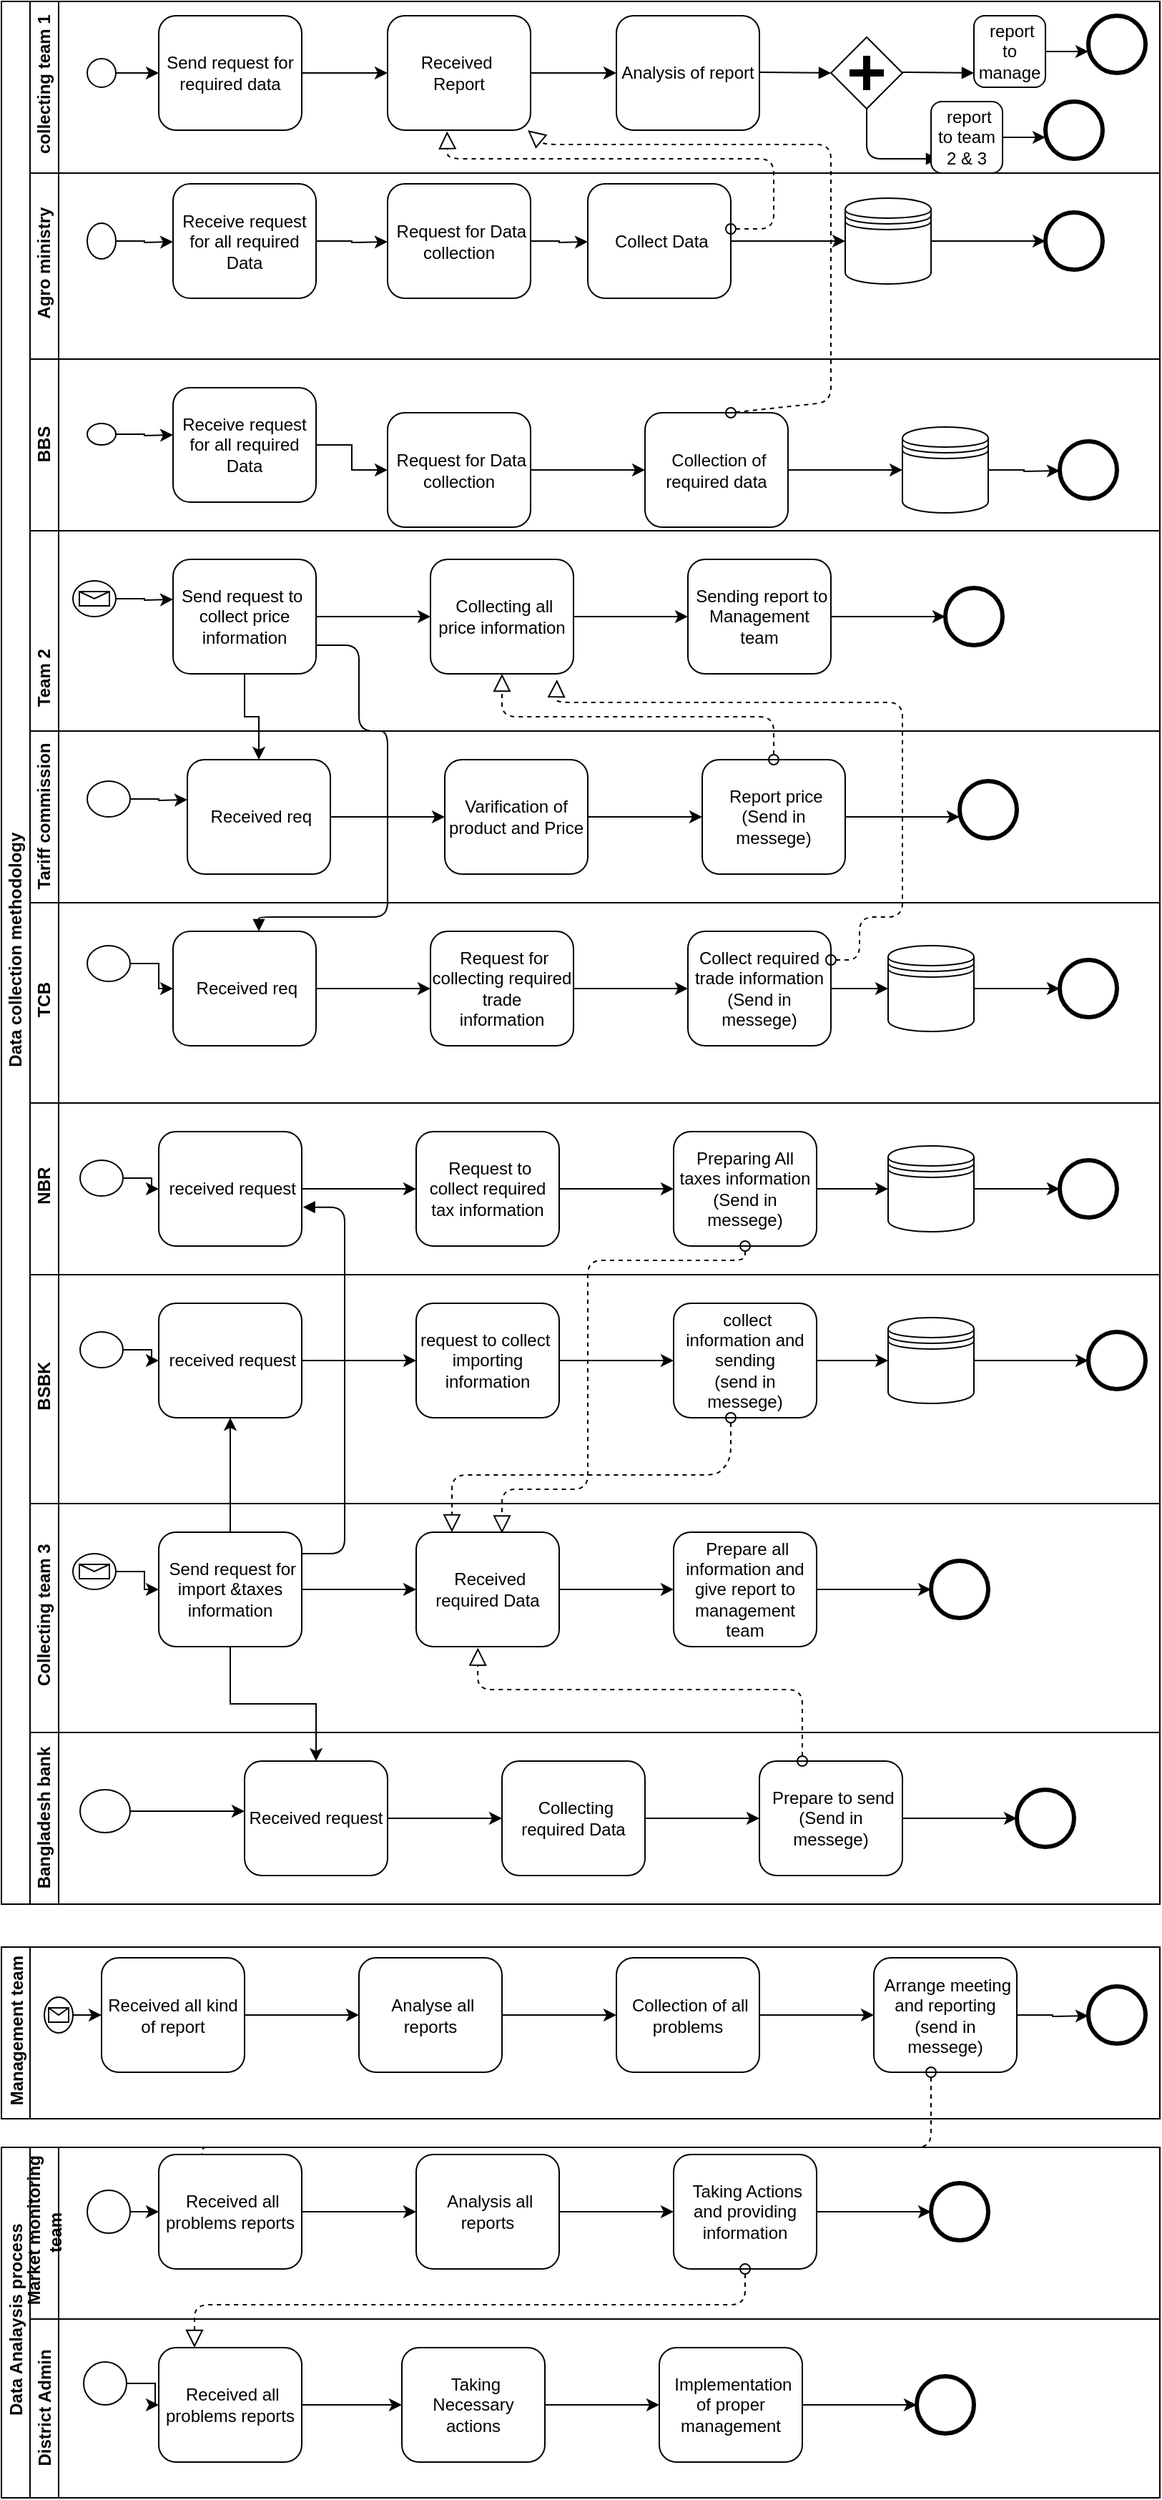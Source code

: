 <mxfile version="12.7.1" type="github"><diagram id="suivH4SjG1xDbwcpL0rQ" name="Page-1"><mxGraphModel dx="1303" dy="768" grid="1" gridSize="10" guides="1" tooltips="1" connect="1" arrows="1" fold="1" page="1" pageScale="1" pageWidth="850" pageHeight="1100" math="0" shadow="0"><root><mxCell id="0"/><mxCell id="1" parent="0"/><mxCell id="fvijmOmkdSF583Fms4dV-29" value="&amp;nbsp;Data collection methodology" style="swimlane;html=1;childLayout=stackLayout;resizeParent=1;resizeParentMax=0;horizontal=0;startSize=20;horizontalStack=0;" vertex="1" parent="1"><mxGeometry y="390" width="810" height="1330" as="geometry"/></mxCell><mxCell id="fvijmOmkdSF583Fms4dV-30" value="&amp;nbsp;collecting team 1" style="swimlane;html=1;startSize=20;horizontal=0;" vertex="1" parent="fvijmOmkdSF583Fms4dV-29"><mxGeometry x="20" width="790" height="120" as="geometry"/></mxCell><mxCell id="fvijmOmkdSF583Fms4dV-56" value="" style="edgeStyle=orthogonalEdgeStyle;rounded=0;orthogonalLoop=1;jettySize=auto;html=1;" edge="1" parent="fvijmOmkdSF583Fms4dV-30" source="fvijmOmkdSF583Fms4dV-52"><mxGeometry relative="1" as="geometry"><mxPoint x="90" y="50" as="targetPoint"/></mxGeometry></mxCell><mxCell id="fvijmOmkdSF583Fms4dV-52" value="" style="shape=mxgraph.bpmn.shape;html=1;verticalLabelPosition=bottom;labelBackgroundColor=#ffffff;verticalAlign=top;align=center;perimeter=ellipsePerimeter;outlineConnect=0;outline=standard;symbol=general;" vertex="1" parent="fvijmOmkdSF583Fms4dV-30"><mxGeometry x="40" y="40" width="20" height="20" as="geometry"/></mxCell><mxCell id="fvijmOmkdSF583Fms4dV-59" value="" style="edgeStyle=orthogonalEdgeStyle;rounded=0;orthogonalLoop=1;jettySize=auto;html=1;" edge="1" parent="fvijmOmkdSF583Fms4dV-30" source="fvijmOmkdSF583Fms4dV-57"><mxGeometry relative="1" as="geometry"><mxPoint x="250" y="50" as="targetPoint"/></mxGeometry></mxCell><mxCell id="fvijmOmkdSF583Fms4dV-57" value="Send request for&lt;br&gt;required data" style="shape=ext;rounded=1;html=1;whiteSpace=wrap;" vertex="1" parent="fvijmOmkdSF583Fms4dV-30"><mxGeometry x="90" y="10" width="100" height="80" as="geometry"/></mxCell><mxCell id="fvijmOmkdSF583Fms4dV-61" value="" style="edgeStyle=orthogonalEdgeStyle;rounded=0;orthogonalLoop=1;jettySize=auto;html=1;" edge="1" parent="fvijmOmkdSF583Fms4dV-30" source="fvijmOmkdSF583Fms4dV-58"><mxGeometry relative="1" as="geometry"><mxPoint x="410" y="50" as="targetPoint"/></mxGeometry></mxCell><mxCell id="fvijmOmkdSF583Fms4dV-58" value="Received&amp;nbsp;&lt;br&gt;Report" style="shape=ext;rounded=1;html=1;whiteSpace=wrap;" vertex="1" parent="fvijmOmkdSF583Fms4dV-30"><mxGeometry x="250" y="10" width="100" height="80" as="geometry"/></mxCell><mxCell id="fvijmOmkdSF583Fms4dV-63" value="Analysis of report" style="shape=ext;rounded=1;html=1;whiteSpace=wrap;" vertex="1" parent="fvijmOmkdSF583Fms4dV-30"><mxGeometry x="410" y="10" width="100" height="80" as="geometry"/></mxCell><mxCell id="fvijmOmkdSF583Fms4dV-65" value="" style="shape=mxgraph.bpmn.shape;html=1;verticalLabelPosition=bottom;labelBackgroundColor=#ffffff;verticalAlign=top;align=center;perimeter=rhombusPerimeter;background=gateway;outlineConnect=0;outline=none;symbol=parallelGw;" vertex="1" parent="fvijmOmkdSF583Fms4dV-30"><mxGeometry x="560" y="25" width="50" height="50" as="geometry"/></mxCell><mxCell id="fvijmOmkdSF583Fms4dV-67" value="" style="endArrow=block;endFill=1;endSize=6;html=1;entryX=0;entryY=0.5;entryDx=0;entryDy=0;" edge="1" parent="fvijmOmkdSF583Fms4dV-30" target="fvijmOmkdSF583Fms4dV-65"><mxGeometry width="100" relative="1" as="geometry"><mxPoint x="510" y="49.5" as="sourcePoint"/><mxPoint x="610" y="49.5" as="targetPoint"/></mxGeometry></mxCell><mxCell id="fvijmOmkdSF583Fms4dV-68" value="" style="endArrow=block;endFill=1;endSize=6;html=1;" edge="1" parent="fvijmOmkdSF583Fms4dV-30"><mxGeometry width="100" relative="1" as="geometry"><mxPoint x="610" y="49.5" as="sourcePoint"/><mxPoint x="660" y="50" as="targetPoint"/></mxGeometry></mxCell><mxCell id="fvijmOmkdSF583Fms4dV-69" value="" style="endArrow=block;endFill=1;endSize=6;html=1;exitX=0.5;exitY=1;exitDx=0;exitDy=0;" edge="1" parent="fvijmOmkdSF583Fms4dV-30" source="fvijmOmkdSF583Fms4dV-65"><mxGeometry width="100" relative="1" as="geometry"><mxPoint x="535" y="110" as="sourcePoint"/><mxPoint x="635" y="110" as="targetPoint"/><Array as="points"><mxPoint x="585" y="110"/></Array></mxGeometry></mxCell><mxCell id="fvijmOmkdSF583Fms4dV-76" value="" style="edgeStyle=orthogonalEdgeStyle;rounded=0;orthogonalLoop=1;jettySize=auto;html=1;" edge="1" parent="fvijmOmkdSF583Fms4dV-30" source="fvijmOmkdSF583Fms4dV-70"><mxGeometry relative="1" as="geometry"><mxPoint x="740" y="35" as="targetPoint"/></mxGeometry></mxCell><mxCell id="fvijmOmkdSF583Fms4dV-70" value="&amp;nbsp;report&lt;br&gt;to manage" style="shape=ext;rounded=1;html=1;whiteSpace=wrap;" vertex="1" parent="fvijmOmkdSF583Fms4dV-30"><mxGeometry x="660" y="10" width="50" height="50" as="geometry"/></mxCell><mxCell id="fvijmOmkdSF583Fms4dV-74" value="" style="edgeStyle=orthogonalEdgeStyle;rounded=0;orthogonalLoop=1;jettySize=auto;html=1;" edge="1" parent="fvijmOmkdSF583Fms4dV-30" source="fvijmOmkdSF583Fms4dV-71"><mxGeometry relative="1" as="geometry"><mxPoint x="710" y="95" as="targetPoint"/></mxGeometry></mxCell><mxCell id="fvijmOmkdSF583Fms4dV-71" value="&amp;nbsp;report&lt;br&gt;to team 2 &amp;amp; 3" style="shape=ext;rounded=1;html=1;whiteSpace=wrap;" vertex="1" parent="fvijmOmkdSF583Fms4dV-30"><mxGeometry x="630" y="70" width="50" height="50" as="geometry"/></mxCell><mxCell id="fvijmOmkdSF583Fms4dV-77" value="" style="shape=mxgraph.bpmn.shape;html=1;verticalLabelPosition=bottom;labelBackgroundColor=#ffffff;verticalAlign=top;align=center;perimeter=ellipsePerimeter;outlineConnect=0;outline=end;symbol=general;" vertex="1" parent="fvijmOmkdSF583Fms4dV-30"><mxGeometry x="740" y="10" width="40" height="40" as="geometry"/></mxCell><mxCell id="fvijmOmkdSF583Fms4dV-78" value="" style="shape=mxgraph.bpmn.shape;html=1;verticalLabelPosition=bottom;labelBackgroundColor=#ffffff;verticalAlign=top;align=center;perimeter=ellipsePerimeter;outlineConnect=0;outline=end;symbol=general;" vertex="1" parent="fvijmOmkdSF583Fms4dV-30"><mxGeometry x="710" y="70" width="40" height="40" as="geometry"/></mxCell><mxCell id="fvijmOmkdSF583Fms4dV-31" value="&amp;nbsp;Agro ministry" style="swimlane;html=1;startSize=20;horizontal=0;" vertex="1" parent="fvijmOmkdSF583Fms4dV-29"><mxGeometry x="20" y="120" width="790" height="130" as="geometry"/></mxCell><mxCell id="fvijmOmkdSF583Fms4dV-88" value="" style="edgeStyle=orthogonalEdgeStyle;rounded=0;orthogonalLoop=1;jettySize=auto;html=1;" edge="1" parent="fvijmOmkdSF583Fms4dV-31" source="fvijmOmkdSF583Fms4dV-80"><mxGeometry relative="1" as="geometry"><mxPoint x="100" y="48" as="targetPoint"/></mxGeometry></mxCell><mxCell id="fvijmOmkdSF583Fms4dV-80" value="" style="shape=mxgraph.bpmn.shape;html=1;verticalLabelPosition=bottom;labelBackgroundColor=#ffffff;verticalAlign=top;align=center;perimeter=ellipsePerimeter;outlineConnect=0;outline=standard;symbol=general;" vertex="1" parent="fvijmOmkdSF583Fms4dV-31"><mxGeometry x="40" y="35" width="20" height="25" as="geometry"/></mxCell><mxCell id="fvijmOmkdSF583Fms4dV-92" value="" style="edgeStyle=orthogonalEdgeStyle;rounded=0;orthogonalLoop=1;jettySize=auto;html=1;" edge="1" parent="fvijmOmkdSF583Fms4dV-31" source="fvijmOmkdSF583Fms4dV-89"><mxGeometry relative="1" as="geometry"><mxPoint x="250" y="48" as="targetPoint"/></mxGeometry></mxCell><mxCell id="fvijmOmkdSF583Fms4dV-89" value="&amp;nbsp;Receive request&amp;nbsp;&lt;br&gt;for all required&lt;br&gt;Data" style="shape=ext;rounded=1;html=1;whiteSpace=wrap;" vertex="1" parent="fvijmOmkdSF583Fms4dV-31"><mxGeometry x="100" y="7.5" width="100" height="80" as="geometry"/></mxCell><mxCell id="fvijmOmkdSF583Fms4dV-94" value="" style="edgeStyle=orthogonalEdgeStyle;rounded=0;orthogonalLoop=1;jettySize=auto;html=1;" edge="1" parent="fvijmOmkdSF583Fms4dV-31" source="fvijmOmkdSF583Fms4dV-91"><mxGeometry relative="1" as="geometry"><mxPoint x="390" y="48" as="targetPoint"/></mxGeometry></mxCell><mxCell id="fvijmOmkdSF583Fms4dV-91" value="&amp;nbsp;Request for Data&lt;br&gt;collection" style="shape=ext;rounded=1;html=1;whiteSpace=wrap;" vertex="1" parent="fvijmOmkdSF583Fms4dV-31"><mxGeometry x="250" y="7.5" width="100" height="80" as="geometry"/></mxCell><mxCell id="fvijmOmkdSF583Fms4dV-96" value="" style="edgeStyle=orthogonalEdgeStyle;rounded=0;orthogonalLoop=1;jettySize=auto;html=1;" edge="1" parent="fvijmOmkdSF583Fms4dV-31" source="fvijmOmkdSF583Fms4dV-93"><mxGeometry relative="1" as="geometry"><mxPoint x="570" y="47.5" as="targetPoint"/></mxGeometry></mxCell><mxCell id="fvijmOmkdSF583Fms4dV-93" value="&amp;nbsp;Collect Data" style="shape=ext;rounded=1;html=1;whiteSpace=wrap;" vertex="1" parent="fvijmOmkdSF583Fms4dV-31"><mxGeometry x="390" y="7.5" width="100" height="80" as="geometry"/></mxCell><mxCell id="fvijmOmkdSF583Fms4dV-99" value="" style="edgeStyle=orthogonalEdgeStyle;rounded=0;orthogonalLoop=1;jettySize=auto;html=1;" edge="1" parent="fvijmOmkdSF583Fms4dV-31" source="fvijmOmkdSF583Fms4dV-97"><mxGeometry relative="1" as="geometry"><mxPoint x="710" y="47.5" as="targetPoint"/></mxGeometry></mxCell><mxCell id="fvijmOmkdSF583Fms4dV-97" value="" style="shape=datastore;whiteSpace=wrap;html=1;" vertex="1" parent="fvijmOmkdSF583Fms4dV-31"><mxGeometry x="570" y="17.5" width="60" height="60" as="geometry"/></mxCell><mxCell id="fvijmOmkdSF583Fms4dV-100" value="" style="shape=mxgraph.bpmn.shape;html=1;verticalLabelPosition=bottom;labelBackgroundColor=#ffffff;verticalAlign=top;align=center;perimeter=ellipsePerimeter;outlineConnect=0;outline=end;symbol=general;" vertex="1" parent="fvijmOmkdSF583Fms4dV-31"><mxGeometry x="710" y="27.5" width="40" height="40" as="geometry"/></mxCell><mxCell id="fvijmOmkdSF583Fms4dV-102" value="" style="startArrow=oval;startFill=0;startSize=7;endArrow=block;endFill=0;endSize=10;dashed=1;html=1;entryX=0.416;entryY=1.01;entryDx=0;entryDy=0;entryPerimeter=0;" edge="1" parent="fvijmOmkdSF583Fms4dV-31" target="fvijmOmkdSF583Fms4dV-58"><mxGeometry width="100" relative="1" as="geometry"><mxPoint x="490" y="39" as="sourcePoint"/><mxPoint x="590" y="39" as="targetPoint"/><Array as="points"><mxPoint x="520" y="39"/><mxPoint x="520" y="-10"/><mxPoint x="292" y="-10"/></Array></mxGeometry></mxCell><mxCell id="fvijmOmkdSF583Fms4dV-32" value="BBS" style="swimlane;html=1;startSize=20;horizontal=0;" vertex="1" parent="fvijmOmkdSF583Fms4dV-29"><mxGeometry x="20" y="250" width="790" height="120" as="geometry"/></mxCell><mxCell id="fvijmOmkdSF583Fms4dV-104" value="" style="edgeStyle=orthogonalEdgeStyle;rounded=0;orthogonalLoop=1;jettySize=auto;html=1;" edge="1" parent="fvijmOmkdSF583Fms4dV-32" source="fvijmOmkdSF583Fms4dV-81"><mxGeometry relative="1" as="geometry"><mxPoint x="100" y="53" as="targetPoint"/></mxGeometry></mxCell><mxCell id="fvijmOmkdSF583Fms4dV-81" value="" style="shape=mxgraph.bpmn.shape;html=1;verticalLabelPosition=bottom;labelBackgroundColor=#ffffff;verticalAlign=top;align=center;perimeter=ellipsePerimeter;outlineConnect=0;outline=standard;symbol=general;" vertex="1" parent="fvijmOmkdSF583Fms4dV-32"><mxGeometry x="40" y="45" width="20" height="15" as="geometry"/></mxCell><mxCell id="fvijmOmkdSF583Fms4dV-109" value="" style="edgeStyle=orthogonalEdgeStyle;rounded=0;orthogonalLoop=1;jettySize=auto;html=1;" edge="1" parent="fvijmOmkdSF583Fms4dV-32" source="fvijmOmkdSF583Fms4dV-105" target="fvijmOmkdSF583Fms4dV-107"><mxGeometry relative="1" as="geometry"/></mxCell><mxCell id="fvijmOmkdSF583Fms4dV-105" value="&amp;nbsp;Receive request&amp;nbsp;&lt;br&gt;for all required&lt;br&gt;Data" style="shape=ext;rounded=1;html=1;whiteSpace=wrap;" vertex="1" parent="fvijmOmkdSF583Fms4dV-32"><mxGeometry x="100" y="20" width="100" height="80" as="geometry"/></mxCell><mxCell id="fvijmOmkdSF583Fms4dV-111" value="" style="edgeStyle=orthogonalEdgeStyle;rounded=0;orthogonalLoop=1;jettySize=auto;html=1;" edge="1" parent="fvijmOmkdSF583Fms4dV-32" source="fvijmOmkdSF583Fms4dV-107" target="fvijmOmkdSF583Fms4dV-110"><mxGeometry relative="1" as="geometry"/></mxCell><mxCell id="fvijmOmkdSF583Fms4dV-107" value="&amp;nbsp;Request for Data&lt;br&gt;collection" style="shape=ext;rounded=1;html=1;whiteSpace=wrap;" vertex="1" parent="fvijmOmkdSF583Fms4dV-32"><mxGeometry x="250" y="37.5" width="100" height="80" as="geometry"/></mxCell><mxCell id="fvijmOmkdSF583Fms4dV-113" value="" style="edgeStyle=orthogonalEdgeStyle;rounded=0;orthogonalLoop=1;jettySize=auto;html=1;" edge="1" parent="fvijmOmkdSF583Fms4dV-32" source="fvijmOmkdSF583Fms4dV-110"><mxGeometry relative="1" as="geometry"><mxPoint x="610" y="77.5" as="targetPoint"/></mxGeometry></mxCell><mxCell id="fvijmOmkdSF583Fms4dV-110" value="&amp;nbsp;Collection of required data" style="shape=ext;rounded=1;html=1;whiteSpace=wrap;" vertex="1" parent="fvijmOmkdSF583Fms4dV-32"><mxGeometry x="430" y="37.5" width="100" height="80" as="geometry"/></mxCell><mxCell id="fvijmOmkdSF583Fms4dV-117" value="" style="edgeStyle=orthogonalEdgeStyle;rounded=0;orthogonalLoop=1;jettySize=auto;html=1;" edge="1" parent="fvijmOmkdSF583Fms4dV-32" source="fvijmOmkdSF583Fms4dV-114"><mxGeometry relative="1" as="geometry"><mxPoint x="720" y="78" as="targetPoint"/></mxGeometry></mxCell><mxCell id="fvijmOmkdSF583Fms4dV-114" value="" style="shape=datastore;whiteSpace=wrap;html=1;" vertex="1" parent="fvijmOmkdSF583Fms4dV-32"><mxGeometry x="610" y="47.5" width="60" height="60" as="geometry"/></mxCell><mxCell id="fvijmOmkdSF583Fms4dV-118" value="" style="shape=mxgraph.bpmn.shape;html=1;verticalLabelPosition=bottom;labelBackgroundColor=#ffffff;verticalAlign=top;align=center;perimeter=ellipsePerimeter;outlineConnect=0;outline=end;symbol=general;" vertex="1" parent="fvijmOmkdSF583Fms4dV-32"><mxGeometry x="720" y="57.5" width="40" height="40" as="geometry"/></mxCell><mxCell id="fvijmOmkdSF583Fms4dV-122" value="" style="startArrow=oval;startFill=0;startSize=7;endArrow=block;endFill=0;endSize=10;dashed=1;html=1;" edge="1" parent="fvijmOmkdSF583Fms4dV-32" target="fvijmOmkdSF583Fms4dV-58"><mxGeometry width="100" relative="1" as="geometry"><mxPoint x="490" y="37.5" as="sourcePoint"/><mxPoint x="590" y="37.5" as="targetPoint"/><Array as="points"><mxPoint x="560" y="30"/><mxPoint x="560" y="-150"/><mxPoint x="360" y="-150"/></Array></mxGeometry></mxCell><mxCell id="fvijmOmkdSF583Fms4dV-33" value="&amp;nbsp; &amp;nbsp; &amp;nbsp; &amp;nbsp; &amp;nbsp; &amp;nbsp; &amp;nbsp; &amp;nbsp; Team 2" style="swimlane;html=1;startSize=20;horizontal=0;" vertex="1" parent="fvijmOmkdSF583Fms4dV-29"><mxGeometry x="20" y="370" width="790" height="260" as="geometry"/></mxCell><mxCell id="fvijmOmkdSF583Fms4dV-127" value="" style="edgeStyle=orthogonalEdgeStyle;rounded=0;orthogonalLoop=1;jettySize=auto;html=1;" edge="1" parent="fvijmOmkdSF583Fms4dV-33" source="fvijmOmkdSF583Fms4dV-125"><mxGeometry relative="1" as="geometry"><mxPoint x="100" y="48" as="targetPoint"/></mxGeometry></mxCell><mxCell id="fvijmOmkdSF583Fms4dV-125" value="" style="shape=mxgraph.bpmn.shape;html=1;verticalLabelPosition=bottom;labelBackgroundColor=#ffffff;verticalAlign=top;align=center;perimeter=ellipsePerimeter;outlineConnect=0;outline=standard;symbol=message;" vertex="1" parent="fvijmOmkdSF583Fms4dV-33"><mxGeometry x="30" y="35" width="30" height="25" as="geometry"/></mxCell><mxCell id="fvijmOmkdSF583Fms4dV-131" value="" style="edgeStyle=orthogonalEdgeStyle;rounded=0;orthogonalLoop=1;jettySize=auto;html=1;" edge="1" parent="fvijmOmkdSF583Fms4dV-33" source="fvijmOmkdSF583Fms4dV-128" target="fvijmOmkdSF583Fms4dV-130"><mxGeometry relative="1" as="geometry"/></mxCell><mxCell id="fvijmOmkdSF583Fms4dV-128" value="Send request to&amp;nbsp;&lt;br&gt;collect price&lt;br&gt;information" style="shape=ext;rounded=1;html=1;whiteSpace=wrap;" vertex="1" parent="fvijmOmkdSF583Fms4dV-33"><mxGeometry x="100" y="20" width="100" height="80" as="geometry"/></mxCell><mxCell id="fvijmOmkdSF583Fms4dV-133" value="" style="edgeStyle=orthogonalEdgeStyle;rounded=0;orthogonalLoop=1;jettySize=auto;html=1;" edge="1" parent="fvijmOmkdSF583Fms4dV-33" source="fvijmOmkdSF583Fms4dV-130" target="fvijmOmkdSF583Fms4dV-132"><mxGeometry relative="1" as="geometry"/></mxCell><mxCell id="fvijmOmkdSF583Fms4dV-130" value="&amp;nbsp;Collecting all price information" style="shape=ext;rounded=1;html=1;whiteSpace=wrap;" vertex="1" parent="fvijmOmkdSF583Fms4dV-33"><mxGeometry x="280" y="20" width="100" height="80" as="geometry"/></mxCell><mxCell id="fvijmOmkdSF583Fms4dV-135" value="" style="edgeStyle=orthogonalEdgeStyle;rounded=0;orthogonalLoop=1;jettySize=auto;html=1;" edge="1" parent="fvijmOmkdSF583Fms4dV-33" source="fvijmOmkdSF583Fms4dV-132"><mxGeometry relative="1" as="geometry"><mxPoint x="640" y="60" as="targetPoint"/></mxGeometry></mxCell><mxCell id="fvijmOmkdSF583Fms4dV-132" value="&amp;nbsp;Sending report to&lt;br&gt;Management team" style="shape=ext;rounded=1;html=1;whiteSpace=wrap;" vertex="1" parent="fvijmOmkdSF583Fms4dV-33"><mxGeometry x="460" y="20" width="100" height="80" as="geometry"/></mxCell><mxCell id="fvijmOmkdSF583Fms4dV-136" value="" style="shape=mxgraph.bpmn.shape;html=1;verticalLabelPosition=bottom;labelBackgroundColor=#ffffff;verticalAlign=top;align=center;perimeter=ellipsePerimeter;outlineConnect=0;outline=end;symbol=general;" vertex="1" parent="fvijmOmkdSF583Fms4dV-33"><mxGeometry x="640" y="40" width="40" height="40" as="geometry"/></mxCell><mxCell id="fvijmOmkdSF583Fms4dV-144" value="" style="endArrow=block;endFill=1;endSize=6;html=1;exitX=1;exitY=0.75;exitDx=0;exitDy=0;" edge="1" parent="fvijmOmkdSF583Fms4dV-33" source="fvijmOmkdSF583Fms4dV-128"><mxGeometry width="100" relative="1" as="geometry"><mxPoint x="240" y="80" as="sourcePoint"/><mxPoint x="160" y="280" as="targetPoint"/><Array as="points"><mxPoint x="230" y="80"/><mxPoint x="230" y="140"/><mxPoint x="250" y="140"/><mxPoint x="250" y="270"/><mxPoint x="160" y="270"/></Array></mxGeometry></mxCell><mxCell id="fvijmOmkdSF583Fms4dV-34" value="Tariff commission" style="swimlane;html=1;startSize=20;horizontal=0;" vertex="1" parent="fvijmOmkdSF583Fms4dV-33"><mxGeometry y="140" width="790" height="120" as="geometry"/></mxCell><mxCell id="fvijmOmkdSF583Fms4dV-139" value="" style="edgeStyle=orthogonalEdgeStyle;rounded=0;orthogonalLoop=1;jettySize=auto;html=1;" edge="1" parent="fvijmOmkdSF583Fms4dV-34" source="fvijmOmkdSF583Fms4dV-85"><mxGeometry relative="1" as="geometry"><mxPoint x="110" y="48" as="targetPoint"/></mxGeometry></mxCell><mxCell id="fvijmOmkdSF583Fms4dV-85" value="" style="shape=mxgraph.bpmn.shape;html=1;verticalLabelPosition=bottom;labelBackgroundColor=#ffffff;verticalAlign=top;align=center;perimeter=ellipsePerimeter;outlineConnect=0;outline=standard;symbol=general;" vertex="1" parent="fvijmOmkdSF583Fms4dV-34"><mxGeometry x="40" y="35" width="30" height="25" as="geometry"/></mxCell><mxCell id="fvijmOmkdSF583Fms4dV-149" value="" style="edgeStyle=orthogonalEdgeStyle;rounded=0;orthogonalLoop=1;jettySize=auto;html=1;" edge="1" parent="fvijmOmkdSF583Fms4dV-34" source="fvijmOmkdSF583Fms4dV-140" target="fvijmOmkdSF583Fms4dV-148"><mxGeometry relative="1" as="geometry"/></mxCell><mxCell id="fvijmOmkdSF583Fms4dV-140" value="&amp;nbsp;Received req" style="shape=ext;rounded=1;html=1;whiteSpace=wrap;" vertex="1" parent="fvijmOmkdSF583Fms4dV-34"><mxGeometry x="110" y="20" width="100" height="80" as="geometry"/></mxCell><mxCell id="fvijmOmkdSF583Fms4dV-151" value="" style="edgeStyle=orthogonalEdgeStyle;rounded=0;orthogonalLoop=1;jettySize=auto;html=1;" edge="1" parent="fvijmOmkdSF583Fms4dV-34" source="fvijmOmkdSF583Fms4dV-148" target="fvijmOmkdSF583Fms4dV-150"><mxGeometry relative="1" as="geometry"/></mxCell><mxCell id="fvijmOmkdSF583Fms4dV-148" value="&amp;nbsp;Varification of&amp;nbsp;&lt;br&gt;product and Price" style="shape=ext;rounded=1;html=1;whiteSpace=wrap;" vertex="1" parent="fvijmOmkdSF583Fms4dV-34"><mxGeometry x="290" y="20" width="100" height="80" as="geometry"/></mxCell><mxCell id="fvijmOmkdSF583Fms4dV-153" value="" style="edgeStyle=orthogonalEdgeStyle;rounded=0;orthogonalLoop=1;jettySize=auto;html=1;" edge="1" parent="fvijmOmkdSF583Fms4dV-34" source="fvijmOmkdSF583Fms4dV-150"><mxGeometry relative="1" as="geometry"><mxPoint x="650" y="60" as="targetPoint"/></mxGeometry></mxCell><mxCell id="fvijmOmkdSF583Fms4dV-150" value="&amp;nbsp;Report price&lt;br&gt;(Send in messege)" style="shape=ext;rounded=1;html=1;whiteSpace=wrap;" vertex="1" parent="fvijmOmkdSF583Fms4dV-34"><mxGeometry x="470" y="20" width="100" height="80" as="geometry"/></mxCell><mxCell id="fvijmOmkdSF583Fms4dV-154" value="" style="shape=mxgraph.bpmn.shape;html=1;verticalLabelPosition=bottom;labelBackgroundColor=#ffffff;verticalAlign=top;align=center;perimeter=ellipsePerimeter;outlineConnect=0;outline=end;symbol=general;" vertex="1" parent="fvijmOmkdSF583Fms4dV-34"><mxGeometry x="650" y="35" width="40" height="40" as="geometry"/></mxCell><mxCell id="fvijmOmkdSF583Fms4dV-141" value="" style="edgeStyle=orthogonalEdgeStyle;rounded=0;orthogonalLoop=1;jettySize=auto;html=1;" edge="1" parent="fvijmOmkdSF583Fms4dV-33" source="fvijmOmkdSF583Fms4dV-128" target="fvijmOmkdSF583Fms4dV-140"><mxGeometry relative="1" as="geometry"/></mxCell><mxCell id="fvijmOmkdSF583Fms4dV-156" value="" style="startArrow=oval;startFill=0;startSize=7;endArrow=block;endFill=0;endSize=10;dashed=1;html=1;entryX=0.5;entryY=1;entryDx=0;entryDy=0;exitX=0.5;exitY=0;exitDx=0;exitDy=0;" edge="1" parent="fvijmOmkdSF583Fms4dV-33" source="fvijmOmkdSF583Fms4dV-150" target="fvijmOmkdSF583Fms4dV-130"><mxGeometry width="100" relative="1" as="geometry"><mxPoint x="530" y="160" as="sourcePoint"/><mxPoint x="630" y="160" as="targetPoint"/><Array as="points"><mxPoint x="520" y="130"/><mxPoint x="330" y="130"/></Array></mxGeometry></mxCell><mxCell id="fvijmOmkdSF583Fms4dV-35" value="&amp;nbsp;TCB" style="swimlane;html=1;startSize=20;horizontal=0;" vertex="1" parent="fvijmOmkdSF583Fms4dV-29"><mxGeometry x="20" y="630" width="790" height="140" as="geometry"/></mxCell><mxCell id="fvijmOmkdSF583Fms4dV-147" value="" style="edgeStyle=orthogonalEdgeStyle;rounded=0;orthogonalLoop=1;jettySize=auto;html=1;" edge="1" parent="fvijmOmkdSF583Fms4dV-35" source="fvijmOmkdSF583Fms4dV-142" target="fvijmOmkdSF583Fms4dV-145"><mxGeometry relative="1" as="geometry"/></mxCell><mxCell id="fvijmOmkdSF583Fms4dV-142" value="" style="shape=mxgraph.bpmn.shape;html=1;verticalLabelPosition=bottom;labelBackgroundColor=#ffffff;verticalAlign=top;align=center;perimeter=ellipsePerimeter;outlineConnect=0;outline=standard;symbol=general;" vertex="1" parent="fvijmOmkdSF583Fms4dV-35"><mxGeometry x="40" y="30" width="30" height="25" as="geometry"/></mxCell><mxCell id="fvijmOmkdSF583Fms4dV-158" value="" style="edgeStyle=orthogonalEdgeStyle;rounded=0;orthogonalLoop=1;jettySize=auto;html=1;" edge="1" parent="fvijmOmkdSF583Fms4dV-35" source="fvijmOmkdSF583Fms4dV-145" target="fvijmOmkdSF583Fms4dV-157"><mxGeometry relative="1" as="geometry"/></mxCell><mxCell id="fvijmOmkdSF583Fms4dV-145" value="&amp;nbsp;Received req" style="shape=ext;rounded=1;html=1;whiteSpace=wrap;" vertex="1" parent="fvijmOmkdSF583Fms4dV-35"><mxGeometry x="100" y="20" width="100" height="80" as="geometry"/></mxCell><mxCell id="fvijmOmkdSF583Fms4dV-160" value="" style="edgeStyle=orthogonalEdgeStyle;rounded=0;orthogonalLoop=1;jettySize=auto;html=1;" edge="1" parent="fvijmOmkdSF583Fms4dV-35" source="fvijmOmkdSF583Fms4dV-157" target="fvijmOmkdSF583Fms4dV-159"><mxGeometry relative="1" as="geometry"/></mxCell><mxCell id="fvijmOmkdSF583Fms4dV-157" value="&amp;nbsp;Request for collecting required trade&lt;br&gt;information" style="shape=ext;rounded=1;html=1;whiteSpace=wrap;" vertex="1" parent="fvijmOmkdSF583Fms4dV-35"><mxGeometry x="280" y="20" width="100" height="80" as="geometry"/></mxCell><mxCell id="fvijmOmkdSF583Fms4dV-162" value="" style="edgeStyle=orthogonalEdgeStyle;rounded=0;orthogonalLoop=1;jettySize=auto;html=1;" edge="1" parent="fvijmOmkdSF583Fms4dV-35" source="fvijmOmkdSF583Fms4dV-159"><mxGeometry relative="1" as="geometry"><mxPoint x="600" y="60" as="targetPoint"/></mxGeometry></mxCell><mxCell id="fvijmOmkdSF583Fms4dV-159" value="Collect required trade information&lt;br&gt;(Send in messege)" style="shape=ext;rounded=1;html=1;whiteSpace=wrap;" vertex="1" parent="fvijmOmkdSF583Fms4dV-35"><mxGeometry x="460" y="20" width="100" height="80" as="geometry"/></mxCell><mxCell id="fvijmOmkdSF583Fms4dV-165" value="" style="edgeStyle=orthogonalEdgeStyle;rounded=0;orthogonalLoop=1;jettySize=auto;html=1;" edge="1" parent="fvijmOmkdSF583Fms4dV-35" source="fvijmOmkdSF583Fms4dV-163"><mxGeometry relative="1" as="geometry"><mxPoint x="720" y="60" as="targetPoint"/></mxGeometry></mxCell><mxCell id="fvijmOmkdSF583Fms4dV-163" value="" style="shape=datastore;whiteSpace=wrap;html=1;" vertex="1" parent="fvijmOmkdSF583Fms4dV-35"><mxGeometry x="600" y="30" width="60" height="60" as="geometry"/></mxCell><mxCell id="fvijmOmkdSF583Fms4dV-166" value="" style="shape=mxgraph.bpmn.shape;html=1;verticalLabelPosition=bottom;labelBackgroundColor=#ffffff;verticalAlign=top;align=center;perimeter=ellipsePerimeter;outlineConnect=0;outline=end;symbol=general;" vertex="1" parent="fvijmOmkdSF583Fms4dV-35"><mxGeometry x="720" y="40" width="40" height="40" as="geometry"/></mxCell><mxCell id="fvijmOmkdSF583Fms4dV-168" value="" style="startArrow=oval;startFill=0;startSize=7;endArrow=block;endFill=0;endSize=10;dashed=1;html=1;entryX=0.884;entryY=1.05;entryDx=0;entryDy=0;entryPerimeter=0;" edge="1" parent="fvijmOmkdSF583Fms4dV-35" target="fvijmOmkdSF583Fms4dV-130"><mxGeometry width="100" relative="1" as="geometry"><mxPoint x="560" y="40" as="sourcePoint"/><mxPoint x="660" y="40" as="targetPoint"/><Array as="points"><mxPoint x="580" y="40"/><mxPoint x="580" y="10"/><mxPoint x="610" y="10"/><mxPoint x="610" y="-140"/><mxPoint x="368" y="-140"/></Array></mxGeometry></mxCell><mxCell id="fvijmOmkdSF583Fms4dV-36" value="&amp;nbsp;NBR" style="swimlane;html=1;startSize=20;horizontal=0;" vertex="1" parent="fvijmOmkdSF583Fms4dV-29"><mxGeometry x="20" y="770" width="790" height="120" as="geometry"/></mxCell><mxCell id="fvijmOmkdSF583Fms4dV-193" value="" style="edgeStyle=orthogonalEdgeStyle;rounded=0;orthogonalLoop=1;jettySize=auto;html=1;" edge="1" parent="fvijmOmkdSF583Fms4dV-36" source="fvijmOmkdSF583Fms4dV-169" target="fvijmOmkdSF583Fms4dV-191"><mxGeometry relative="1" as="geometry"/></mxCell><mxCell id="fvijmOmkdSF583Fms4dV-169" value="" style="shape=mxgraph.bpmn.shape;html=1;verticalLabelPosition=bottom;labelBackgroundColor=#ffffff;verticalAlign=top;align=center;perimeter=ellipsePerimeter;outlineConnect=0;outline=standard;symbol=general;" vertex="1" parent="fvijmOmkdSF583Fms4dV-36"><mxGeometry x="35" y="40" width="30" height="25" as="geometry"/></mxCell><mxCell id="fvijmOmkdSF583Fms4dV-197" value="" style="edgeStyle=orthogonalEdgeStyle;rounded=0;orthogonalLoop=1;jettySize=auto;html=1;" edge="1" parent="fvijmOmkdSF583Fms4dV-36" source="fvijmOmkdSF583Fms4dV-191" target="fvijmOmkdSF583Fms4dV-196"><mxGeometry relative="1" as="geometry"/></mxCell><mxCell id="fvijmOmkdSF583Fms4dV-191" value="&amp;nbsp;received request" style="shape=ext;rounded=1;html=1;whiteSpace=wrap;" vertex="1" parent="fvijmOmkdSF583Fms4dV-36"><mxGeometry x="90" y="20" width="100" height="80" as="geometry"/></mxCell><mxCell id="fvijmOmkdSF583Fms4dV-213" value="" style="edgeStyle=orthogonalEdgeStyle;rounded=0;orthogonalLoop=1;jettySize=auto;html=1;" edge="1" parent="fvijmOmkdSF583Fms4dV-36" source="fvijmOmkdSF583Fms4dV-196" target="fvijmOmkdSF583Fms4dV-212"><mxGeometry relative="1" as="geometry"/></mxCell><mxCell id="fvijmOmkdSF583Fms4dV-196" value="&amp;nbsp;Request to collect required tax information" style="shape=ext;rounded=1;html=1;whiteSpace=wrap;" vertex="1" parent="fvijmOmkdSF583Fms4dV-36"><mxGeometry x="270" y="20" width="100" height="80" as="geometry"/></mxCell><mxCell id="fvijmOmkdSF583Fms4dV-214" value="" style="edgeStyle=orthogonalEdgeStyle;rounded=0;orthogonalLoop=1;jettySize=auto;html=1;" edge="1" parent="fvijmOmkdSF583Fms4dV-36" source="fvijmOmkdSF583Fms4dV-212" target="fvijmOmkdSF583Fms4dV-201"><mxGeometry relative="1" as="geometry"/></mxCell><mxCell id="fvijmOmkdSF583Fms4dV-212" value="Preparing All taxes information&lt;br&gt;(Send in messege)" style="shape=ext;rounded=1;html=1;whiteSpace=wrap;" vertex="1" parent="fvijmOmkdSF583Fms4dV-36"><mxGeometry x="450" y="20" width="100" height="80" as="geometry"/></mxCell><mxCell id="fvijmOmkdSF583Fms4dV-215" value="" style="edgeStyle=orthogonalEdgeStyle;rounded=0;orthogonalLoop=1;jettySize=auto;html=1;" edge="1" parent="fvijmOmkdSF583Fms4dV-36" source="fvijmOmkdSF583Fms4dV-201" target="fvijmOmkdSF583Fms4dV-208"><mxGeometry relative="1" as="geometry"/></mxCell><mxCell id="fvijmOmkdSF583Fms4dV-201" value="" style="shape=datastore;whiteSpace=wrap;html=1;" vertex="1" parent="fvijmOmkdSF583Fms4dV-36"><mxGeometry x="600" y="30" width="60" height="60" as="geometry"/></mxCell><mxCell id="fvijmOmkdSF583Fms4dV-208" value="" style="shape=mxgraph.bpmn.shape;html=1;verticalLabelPosition=bottom;labelBackgroundColor=#ffffff;verticalAlign=top;align=center;perimeter=ellipsePerimeter;outlineConnect=0;outline=end;symbol=general;" vertex="1" parent="fvijmOmkdSF583Fms4dV-36"><mxGeometry x="720" y="40" width="40" height="40" as="geometry"/></mxCell><mxCell id="fvijmOmkdSF583Fms4dV-219" value="" style="startArrow=oval;startFill=0;startSize=7;endArrow=block;endFill=0;endSize=10;dashed=1;html=1;entryX=0.6;entryY=0.01;entryDx=0;entryDy=0;entryPerimeter=0;" edge="1" parent="fvijmOmkdSF583Fms4dV-36" target="fvijmOmkdSF583Fms4dV-181"><mxGeometry width="100" relative="1" as="geometry"><mxPoint x="500" y="100" as="sourcePoint"/><mxPoint x="600" y="100" as="targetPoint"/><Array as="points"><mxPoint x="500" y="110"/><mxPoint x="390" y="110"/><mxPoint x="390" y="270"/><mxPoint x="330" y="270"/></Array></mxGeometry></mxCell><mxCell id="fvijmOmkdSF583Fms4dV-37" value="&amp;nbsp;BSBK" style="swimlane;html=1;startSize=20;horizontal=0;" vertex="1" parent="fvijmOmkdSF583Fms4dV-29"><mxGeometry x="20" y="890" width="790" height="160" as="geometry"/></mxCell><mxCell id="fvijmOmkdSF583Fms4dV-189" value="" style="edgeStyle=orthogonalEdgeStyle;rounded=0;orthogonalLoop=1;jettySize=auto;html=1;" edge="1" parent="fvijmOmkdSF583Fms4dV-37" source="fvijmOmkdSF583Fms4dV-171" target="fvijmOmkdSF583Fms4dV-187"><mxGeometry relative="1" as="geometry"/></mxCell><mxCell id="fvijmOmkdSF583Fms4dV-171" value="" style="shape=mxgraph.bpmn.shape;html=1;verticalLabelPosition=bottom;labelBackgroundColor=#ffffff;verticalAlign=top;align=center;perimeter=ellipsePerimeter;outlineConnect=0;outline=standard;symbol=general;" vertex="1" parent="fvijmOmkdSF583Fms4dV-37"><mxGeometry x="35" y="40" width="30" height="25" as="geometry"/></mxCell><mxCell id="fvijmOmkdSF583Fms4dV-195" value="" style="edgeStyle=orthogonalEdgeStyle;rounded=0;orthogonalLoop=1;jettySize=auto;html=1;" edge="1" parent="fvijmOmkdSF583Fms4dV-37" source="fvijmOmkdSF583Fms4dV-187" target="fvijmOmkdSF583Fms4dV-194"><mxGeometry relative="1" as="geometry"/></mxCell><mxCell id="fvijmOmkdSF583Fms4dV-187" value="&amp;nbsp;received request" style="shape=ext;rounded=1;html=1;whiteSpace=wrap;" vertex="1" parent="fvijmOmkdSF583Fms4dV-37"><mxGeometry x="90" y="20" width="100" height="80" as="geometry"/></mxCell><mxCell id="fvijmOmkdSF583Fms4dV-200" value="" style="edgeStyle=orthogonalEdgeStyle;rounded=0;orthogonalLoop=1;jettySize=auto;html=1;" edge="1" parent="fvijmOmkdSF583Fms4dV-37" source="fvijmOmkdSF583Fms4dV-194" target="fvijmOmkdSF583Fms4dV-199"><mxGeometry relative="1" as="geometry"/></mxCell><mxCell id="fvijmOmkdSF583Fms4dV-194" value="request to collect&amp;nbsp;&lt;br&gt;importing information" style="shape=ext;rounded=1;html=1;whiteSpace=wrap;" vertex="1" parent="fvijmOmkdSF583Fms4dV-37"><mxGeometry x="270" y="20" width="100" height="80" as="geometry"/></mxCell><mxCell id="fvijmOmkdSF583Fms4dV-205" value="" style="edgeStyle=orthogonalEdgeStyle;rounded=0;orthogonalLoop=1;jettySize=auto;html=1;" edge="1" parent="fvijmOmkdSF583Fms4dV-37" source="fvijmOmkdSF583Fms4dV-199" target="fvijmOmkdSF583Fms4dV-203"><mxGeometry relative="1" as="geometry"/></mxCell><mxCell id="fvijmOmkdSF583Fms4dV-199" value="&amp;nbsp;collect information and sending&lt;br&gt;(send in messege)" style="shape=ext;rounded=1;html=1;whiteSpace=wrap;" vertex="1" parent="fvijmOmkdSF583Fms4dV-37"><mxGeometry x="450" y="20" width="100" height="80" as="geometry"/></mxCell><mxCell id="fvijmOmkdSF583Fms4dV-207" value="" style="edgeStyle=orthogonalEdgeStyle;rounded=0;orthogonalLoop=1;jettySize=auto;html=1;" edge="1" parent="fvijmOmkdSF583Fms4dV-37" source="fvijmOmkdSF583Fms4dV-203"><mxGeometry relative="1" as="geometry"><mxPoint x="740" y="60" as="targetPoint"/></mxGeometry></mxCell><mxCell id="fvijmOmkdSF583Fms4dV-203" value="" style="shape=datastore;whiteSpace=wrap;html=1;" vertex="1" parent="fvijmOmkdSF583Fms4dV-37"><mxGeometry x="600" y="30" width="60" height="60" as="geometry"/></mxCell><mxCell id="fvijmOmkdSF583Fms4dV-210" value="" style="shape=mxgraph.bpmn.shape;html=1;verticalLabelPosition=bottom;labelBackgroundColor=#ffffff;verticalAlign=top;align=center;perimeter=ellipsePerimeter;outlineConnect=0;outline=end;symbol=general;" vertex="1" parent="fvijmOmkdSF583Fms4dV-37"><mxGeometry x="740" y="40" width="40" height="40" as="geometry"/></mxCell><mxCell id="fvijmOmkdSF583Fms4dV-218" value="" style="startArrow=oval;startFill=0;startSize=7;endArrow=block;endFill=0;endSize=10;dashed=1;html=1;entryX=0.25;entryY=0;entryDx=0;entryDy=0;" edge="1" parent="fvijmOmkdSF583Fms4dV-37" target="fvijmOmkdSF583Fms4dV-181"><mxGeometry width="100" relative="1" as="geometry"><mxPoint x="490" y="100" as="sourcePoint"/><mxPoint x="590" y="100" as="targetPoint"/><Array as="points"><mxPoint x="490" y="130"/><mxPoint x="480" y="140"/><mxPoint x="295" y="140"/></Array></mxGeometry></mxCell><mxCell id="fvijmOmkdSF583Fms4dV-38" value="&amp;nbsp;Collecting team 3" style="swimlane;html=1;startSize=20;horizontal=0;" vertex="1" parent="fvijmOmkdSF583Fms4dV-29"><mxGeometry x="20" y="1050" width="790" height="160" as="geometry"/></mxCell><mxCell id="fvijmOmkdSF583Fms4dV-180" value="" style="edgeStyle=orthogonalEdgeStyle;rounded=0;orthogonalLoop=1;jettySize=auto;html=1;" edge="1" parent="fvijmOmkdSF583Fms4dV-38" source="fvijmOmkdSF583Fms4dV-173" target="fvijmOmkdSF583Fms4dV-178"><mxGeometry relative="1" as="geometry"/></mxCell><mxCell id="fvijmOmkdSF583Fms4dV-173" value="" style="shape=mxgraph.bpmn.shape;html=1;verticalLabelPosition=bottom;labelBackgroundColor=#ffffff;verticalAlign=top;align=center;perimeter=ellipsePerimeter;outlineConnect=0;outline=standard;symbol=message;" vertex="1" parent="fvijmOmkdSF583Fms4dV-38"><mxGeometry x="30" y="35" width="30" height="25" as="geometry"/></mxCell><mxCell id="fvijmOmkdSF583Fms4dV-182" value="" style="edgeStyle=orthogonalEdgeStyle;rounded=0;orthogonalLoop=1;jettySize=auto;html=1;" edge="1" parent="fvijmOmkdSF583Fms4dV-38" source="fvijmOmkdSF583Fms4dV-178" target="fvijmOmkdSF583Fms4dV-181"><mxGeometry relative="1" as="geometry"/></mxCell><mxCell id="fvijmOmkdSF583Fms4dV-178" value="&amp;nbsp;Send request for import &amp;amp;taxes information" style="shape=ext;rounded=1;html=1;whiteSpace=wrap;" vertex="1" parent="fvijmOmkdSF583Fms4dV-38"><mxGeometry x="90" y="20" width="100" height="80" as="geometry"/></mxCell><mxCell id="fvijmOmkdSF583Fms4dV-184" value="" style="edgeStyle=orthogonalEdgeStyle;rounded=0;orthogonalLoop=1;jettySize=auto;html=1;" edge="1" parent="fvijmOmkdSF583Fms4dV-38" source="fvijmOmkdSF583Fms4dV-181" target="fvijmOmkdSF583Fms4dV-183"><mxGeometry relative="1" as="geometry"/></mxCell><mxCell id="fvijmOmkdSF583Fms4dV-181" value="&amp;nbsp;Received required Data" style="shape=ext;rounded=1;html=1;whiteSpace=wrap;" vertex="1" parent="fvijmOmkdSF583Fms4dV-38"><mxGeometry x="270" y="20" width="100" height="80" as="geometry"/></mxCell><mxCell id="fvijmOmkdSF583Fms4dV-186" value="" style="edgeStyle=orthogonalEdgeStyle;rounded=0;orthogonalLoop=1;jettySize=auto;html=1;" edge="1" parent="fvijmOmkdSF583Fms4dV-38" source="fvijmOmkdSF583Fms4dV-183"><mxGeometry relative="1" as="geometry"><mxPoint x="630" y="60" as="targetPoint"/></mxGeometry></mxCell><mxCell id="fvijmOmkdSF583Fms4dV-183" value="&amp;nbsp;Prepare all information and give report to management team" style="shape=ext;rounded=1;html=1;whiteSpace=wrap;" vertex="1" parent="fvijmOmkdSF583Fms4dV-38"><mxGeometry x="450" y="20" width="100" height="80" as="geometry"/></mxCell><mxCell id="fvijmOmkdSF583Fms4dV-198" value="" style="endArrow=block;endFill=1;endSize=6;html=1;entryX=1.008;entryY=0.66;entryDx=0;entryDy=0;entryPerimeter=0;" edge="1" parent="fvijmOmkdSF583Fms4dV-38" target="fvijmOmkdSF583Fms4dV-191"><mxGeometry width="100" relative="1" as="geometry"><mxPoint x="190" y="35" as="sourcePoint"/><mxPoint x="290" y="35" as="targetPoint"/><Array as="points"><mxPoint x="220" y="35"/><mxPoint x="220" y="-207"/></Array></mxGeometry></mxCell><mxCell id="fvijmOmkdSF583Fms4dV-220" value="" style="shape=mxgraph.bpmn.shape;html=1;verticalLabelPosition=bottom;labelBackgroundColor=#ffffff;verticalAlign=top;align=center;perimeter=ellipsePerimeter;outlineConnect=0;outline=end;symbol=general;" vertex="1" parent="fvijmOmkdSF583Fms4dV-38"><mxGeometry x="630" y="40" width="40" height="40" as="geometry"/></mxCell><mxCell id="fvijmOmkdSF583Fms4dV-39" value="Bangladesh bank" style="swimlane;html=1;startSize=20;horizontal=0;" vertex="1" parent="fvijmOmkdSF583Fms4dV-29"><mxGeometry x="20" y="1210" width="790" height="120" as="geometry"/></mxCell><mxCell id="fvijmOmkdSF583Fms4dV-224" value="" style="edgeStyle=orthogonalEdgeStyle;rounded=0;orthogonalLoop=1;jettySize=auto;html=1;" edge="1" parent="fvijmOmkdSF583Fms4dV-39" source="fvijmOmkdSF583Fms4dV-222"><mxGeometry relative="1" as="geometry"><mxPoint x="150" y="55" as="targetPoint"/></mxGeometry></mxCell><mxCell id="fvijmOmkdSF583Fms4dV-222" value="" style="shape=mxgraph.bpmn.shape;html=1;verticalLabelPosition=bottom;labelBackgroundColor=#ffffff;verticalAlign=top;align=center;perimeter=ellipsePerimeter;outlineConnect=0;outline=standard;symbol=general;" vertex="1" parent="fvijmOmkdSF583Fms4dV-39"><mxGeometry x="35" y="40" width="35" height="30" as="geometry"/></mxCell><mxCell id="fvijmOmkdSF583Fms4dV-230" value="" style="edgeStyle=orthogonalEdgeStyle;rounded=0;orthogonalLoop=1;jettySize=auto;html=1;" edge="1" parent="fvijmOmkdSF583Fms4dV-39" source="fvijmOmkdSF583Fms4dV-227" target="fvijmOmkdSF583Fms4dV-229"><mxGeometry relative="1" as="geometry"/></mxCell><mxCell id="fvijmOmkdSF583Fms4dV-227" value="Received request" style="shape=ext;rounded=1;html=1;whiteSpace=wrap;" vertex="1" parent="fvijmOmkdSF583Fms4dV-39"><mxGeometry x="150" y="20" width="100" height="80" as="geometry"/></mxCell><mxCell id="fvijmOmkdSF583Fms4dV-232" value="" style="edgeStyle=orthogonalEdgeStyle;rounded=0;orthogonalLoop=1;jettySize=auto;html=1;" edge="1" parent="fvijmOmkdSF583Fms4dV-39" source="fvijmOmkdSF583Fms4dV-229" target="fvijmOmkdSF583Fms4dV-231"><mxGeometry relative="1" as="geometry"/></mxCell><mxCell id="fvijmOmkdSF583Fms4dV-229" value="&amp;nbsp;Collecting required Data" style="shape=ext;rounded=1;html=1;whiteSpace=wrap;" vertex="1" parent="fvijmOmkdSF583Fms4dV-39"><mxGeometry x="330" y="20" width="100" height="80" as="geometry"/></mxCell><mxCell id="fvijmOmkdSF583Fms4dV-234" value="" style="edgeStyle=orthogonalEdgeStyle;rounded=0;orthogonalLoop=1;jettySize=auto;html=1;" edge="1" parent="fvijmOmkdSF583Fms4dV-39" source="fvijmOmkdSF583Fms4dV-231"><mxGeometry relative="1" as="geometry"><mxPoint x="690" y="60" as="targetPoint"/></mxGeometry></mxCell><mxCell id="fvijmOmkdSF583Fms4dV-231" value="&amp;nbsp;Prepare to send&lt;br&gt;(Send in messege)" style="shape=ext;rounded=1;html=1;whiteSpace=wrap;" vertex="1" parent="fvijmOmkdSF583Fms4dV-39"><mxGeometry x="510" y="20" width="100" height="80" as="geometry"/></mxCell><mxCell id="fvijmOmkdSF583Fms4dV-235" value="" style="shape=mxgraph.bpmn.shape;html=1;verticalLabelPosition=bottom;labelBackgroundColor=#ffffff;verticalAlign=top;align=center;perimeter=ellipsePerimeter;outlineConnect=0;outline=end;symbol=general;" vertex="1" parent="fvijmOmkdSF583Fms4dV-39"><mxGeometry x="690" y="40" width="40" height="40" as="geometry"/></mxCell><mxCell id="fvijmOmkdSF583Fms4dV-237" value="" style="startArrow=oval;startFill=0;startSize=7;endArrow=block;endFill=0;endSize=10;dashed=1;html=1;entryX=0.432;entryY=1.01;entryDx=0;entryDy=0;entryPerimeter=0;" edge="1" parent="fvijmOmkdSF583Fms4dV-39" target="fvijmOmkdSF583Fms4dV-181"><mxGeometry width="100" relative="1" as="geometry"><mxPoint x="540" y="20" as="sourcePoint"/><mxPoint x="640" y="20" as="targetPoint"/><Array as="points"><mxPoint x="540" y="-30"/><mxPoint x="313" y="-30"/></Array></mxGeometry></mxCell><mxCell id="fvijmOmkdSF583Fms4dV-190" value="" style="edgeStyle=orthogonalEdgeStyle;rounded=0;orthogonalLoop=1;jettySize=auto;html=1;" edge="1" parent="fvijmOmkdSF583Fms4dV-29" source="fvijmOmkdSF583Fms4dV-178" target="fvijmOmkdSF583Fms4dV-187"><mxGeometry relative="1" as="geometry"/></mxCell><mxCell id="fvijmOmkdSF583Fms4dV-228" value="" style="edgeStyle=orthogonalEdgeStyle;rounded=0;orthogonalLoop=1;jettySize=auto;html=1;" edge="1" parent="fvijmOmkdSF583Fms4dV-29" source="fvijmOmkdSF583Fms4dV-178" target="fvijmOmkdSF583Fms4dV-227"><mxGeometry relative="1" as="geometry"/></mxCell><mxCell id="fvijmOmkdSF583Fms4dV-42" value=" Management team" style="swimlane;startSize=20;horizontal=0;" vertex="1" parent="1"><mxGeometry y="1750" width="810" height="120" as="geometry"/></mxCell><mxCell id="fvijmOmkdSF583Fms4dV-252" value="" style="edgeStyle=orthogonalEdgeStyle;rounded=0;orthogonalLoop=1;jettySize=auto;html=1;" edge="1" parent="fvijmOmkdSF583Fms4dV-42" source="fvijmOmkdSF583Fms4dV-238" target="fvijmOmkdSF583Fms4dV-240"><mxGeometry relative="1" as="geometry"/></mxCell><mxCell id="fvijmOmkdSF583Fms4dV-238" value="" style="shape=mxgraph.bpmn.shape;html=1;verticalLabelPosition=bottom;labelBackgroundColor=#ffffff;verticalAlign=top;align=center;perimeter=ellipsePerimeter;outlineConnect=0;outline=standard;symbol=message;" vertex="1" parent="fvijmOmkdSF583Fms4dV-42"><mxGeometry x="30" y="35" width="20" height="25" as="geometry"/></mxCell><mxCell id="fvijmOmkdSF583Fms4dV-243" value="" style="edgeStyle=orthogonalEdgeStyle;rounded=0;orthogonalLoop=1;jettySize=auto;html=1;" edge="1" parent="fvijmOmkdSF583Fms4dV-42" source="fvijmOmkdSF583Fms4dV-240" target="fvijmOmkdSF583Fms4dV-242"><mxGeometry relative="1" as="geometry"/></mxCell><mxCell id="fvijmOmkdSF583Fms4dV-240" value="Received all kind of report" style="shape=ext;rounded=1;html=1;whiteSpace=wrap;" vertex="1" parent="fvijmOmkdSF583Fms4dV-42"><mxGeometry x="70" y="7.5" width="100" height="80" as="geometry"/></mxCell><mxCell id="fvijmOmkdSF583Fms4dV-245" value="" style="edgeStyle=orthogonalEdgeStyle;rounded=0;orthogonalLoop=1;jettySize=auto;html=1;" edge="1" parent="fvijmOmkdSF583Fms4dV-42" source="fvijmOmkdSF583Fms4dV-242" target="fvijmOmkdSF583Fms4dV-244"><mxGeometry relative="1" as="geometry"/></mxCell><mxCell id="fvijmOmkdSF583Fms4dV-242" value="&amp;nbsp;Analyse all reports" style="shape=ext;rounded=1;html=1;whiteSpace=wrap;" vertex="1" parent="fvijmOmkdSF583Fms4dV-42"><mxGeometry x="250" y="7.5" width="100" height="80" as="geometry"/></mxCell><mxCell id="fvijmOmkdSF583Fms4dV-247" value="" style="edgeStyle=orthogonalEdgeStyle;rounded=0;orthogonalLoop=1;jettySize=auto;html=1;" edge="1" parent="fvijmOmkdSF583Fms4dV-42" source="fvijmOmkdSF583Fms4dV-244" target="fvijmOmkdSF583Fms4dV-246"><mxGeometry relative="1" as="geometry"/></mxCell><mxCell id="fvijmOmkdSF583Fms4dV-244" value="&amp;nbsp;Collection of all problems" style="shape=ext;rounded=1;html=1;whiteSpace=wrap;" vertex="1" parent="fvijmOmkdSF583Fms4dV-42"><mxGeometry x="430" y="7.5" width="100" height="80" as="geometry"/></mxCell><mxCell id="fvijmOmkdSF583Fms4dV-251" value="" style="edgeStyle=orthogonalEdgeStyle;rounded=0;orthogonalLoop=1;jettySize=auto;html=1;" edge="1" parent="fvijmOmkdSF583Fms4dV-42" source="fvijmOmkdSF583Fms4dV-246"><mxGeometry relative="1" as="geometry"><mxPoint x="760" y="48" as="targetPoint"/></mxGeometry></mxCell><mxCell id="fvijmOmkdSF583Fms4dV-246" value="&amp;nbsp;Arrange meeting and reporting&lt;br&gt;(send in messege)" style="shape=ext;rounded=1;html=1;whiteSpace=wrap;" vertex="1" parent="fvijmOmkdSF583Fms4dV-42"><mxGeometry x="610" y="7.5" width="100" height="80" as="geometry"/></mxCell><mxCell id="fvijmOmkdSF583Fms4dV-248" value="" style="shape=mxgraph.bpmn.shape;html=1;verticalLabelPosition=bottom;labelBackgroundColor=#ffffff;verticalAlign=top;align=center;perimeter=ellipsePerimeter;outlineConnect=0;outline=end;symbol=general;" vertex="1" parent="fvijmOmkdSF583Fms4dV-42"><mxGeometry x="760" y="27.5" width="40" height="40" as="geometry"/></mxCell><mxCell id="fvijmOmkdSF583Fms4dV-257" value="" style="startArrow=oval;startFill=0;startSize=7;endArrow=block;endFill=0;endSize=10;dashed=1;html=1;" edge="1" parent="fvijmOmkdSF583Fms4dV-42"><mxGeometry width="100" relative="1" as="geometry"><mxPoint x="650" y="87.5" as="sourcePoint"/><mxPoint x="140" y="165" as="targetPoint"/><Array as="points"><mxPoint x="650" y="140"/><mxPoint x="150" y="140"/><mxPoint x="140" y="140"/></Array></mxGeometry></mxCell><mxCell id="fvijmOmkdSF583Fms4dV-48" value="&amp;nbsp;Data Analaysis process" style="swimlane;html=1;childLayout=stackLayout;resizeParent=1;resizeParentMax=0;horizontal=0;startSize=20;horizontalStack=0;" vertex="1" parent="1"><mxGeometry y="1890" width="810" height="245" as="geometry"/></mxCell><mxCell id="fvijmOmkdSF583Fms4dV-49" value="&amp;nbsp;Market monitoring&lt;br&gt;team" style="swimlane;html=1;startSize=20;horizontal=0;" vertex="1" parent="fvijmOmkdSF583Fms4dV-48"><mxGeometry x="20" width="790" height="120" as="geometry"/></mxCell><mxCell id="fvijmOmkdSF583Fms4dV-256" value="" style="edgeStyle=orthogonalEdgeStyle;rounded=0;orthogonalLoop=1;jettySize=auto;html=1;" edge="1" parent="fvijmOmkdSF583Fms4dV-49" source="fvijmOmkdSF583Fms4dV-253" target="fvijmOmkdSF583Fms4dV-254"><mxGeometry relative="1" as="geometry"/></mxCell><mxCell id="fvijmOmkdSF583Fms4dV-253" value="" style="shape=mxgraph.bpmn.shape;html=1;verticalLabelPosition=bottom;labelBackgroundColor=#ffffff;verticalAlign=top;align=center;perimeter=ellipsePerimeter;outlineConnect=0;outline=standard;symbol=general;" vertex="1" parent="fvijmOmkdSF583Fms4dV-49"><mxGeometry x="40" y="30" width="30" height="30" as="geometry"/></mxCell><mxCell id="fvijmOmkdSF583Fms4dV-259" value="" style="edgeStyle=orthogonalEdgeStyle;rounded=0;orthogonalLoop=1;jettySize=auto;html=1;" edge="1" parent="fvijmOmkdSF583Fms4dV-49" source="fvijmOmkdSF583Fms4dV-254" target="fvijmOmkdSF583Fms4dV-258"><mxGeometry relative="1" as="geometry"/></mxCell><mxCell id="fvijmOmkdSF583Fms4dV-254" value="&amp;nbsp;Received all problems reports" style="shape=ext;rounded=1;html=1;whiteSpace=wrap;" vertex="1" parent="fvijmOmkdSF583Fms4dV-49"><mxGeometry x="90" y="5" width="100" height="80" as="geometry"/></mxCell><mxCell id="fvijmOmkdSF583Fms4dV-261" value="" style="edgeStyle=orthogonalEdgeStyle;rounded=0;orthogonalLoop=1;jettySize=auto;html=1;" edge="1" parent="fvijmOmkdSF583Fms4dV-49" source="fvijmOmkdSF583Fms4dV-258" target="fvijmOmkdSF583Fms4dV-260"><mxGeometry relative="1" as="geometry"/></mxCell><mxCell id="fvijmOmkdSF583Fms4dV-258" value="&amp;nbsp;Analysis all reports" style="shape=ext;rounded=1;html=1;whiteSpace=wrap;" vertex="1" parent="fvijmOmkdSF583Fms4dV-49"><mxGeometry x="270" y="5" width="100" height="80" as="geometry"/></mxCell><mxCell id="fvijmOmkdSF583Fms4dV-263" value="" style="edgeStyle=orthogonalEdgeStyle;rounded=0;orthogonalLoop=1;jettySize=auto;html=1;" edge="1" parent="fvijmOmkdSF583Fms4dV-49" source="fvijmOmkdSF583Fms4dV-260"><mxGeometry relative="1" as="geometry"><mxPoint x="630" y="45" as="targetPoint"/></mxGeometry></mxCell><mxCell id="fvijmOmkdSF583Fms4dV-260" value="&amp;nbsp;Taking Actions and providing information" style="shape=ext;rounded=1;html=1;whiteSpace=wrap;" vertex="1" parent="fvijmOmkdSF583Fms4dV-49"><mxGeometry x="450" y="5" width="100" height="80" as="geometry"/></mxCell><mxCell id="fvijmOmkdSF583Fms4dV-264" value="" style="shape=mxgraph.bpmn.shape;html=1;verticalLabelPosition=bottom;labelBackgroundColor=#ffffff;verticalAlign=top;align=center;perimeter=ellipsePerimeter;outlineConnect=0;outline=end;symbol=general;" vertex="1" parent="fvijmOmkdSF583Fms4dV-49"><mxGeometry x="630" y="25" width="40" height="40" as="geometry"/></mxCell><mxCell id="fvijmOmkdSF583Fms4dV-274" value="" style="startArrow=oval;startFill=0;startSize=7;endArrow=block;endFill=0;endSize=10;dashed=1;html=1;entryX=0.25;entryY=0;entryDx=0;entryDy=0;" edge="1" parent="fvijmOmkdSF583Fms4dV-49" target="fvijmOmkdSF583Fms4dV-268"><mxGeometry width="100" relative="1" as="geometry"><mxPoint x="500" y="85" as="sourcePoint"/><mxPoint x="600" y="85" as="targetPoint"/><Array as="points"><mxPoint x="500" y="110"/><mxPoint x="115" y="110"/></Array></mxGeometry></mxCell><mxCell id="fvijmOmkdSF583Fms4dV-50" value="District Admin" style="swimlane;html=1;startSize=20;horizontal=0;" vertex="1" parent="fvijmOmkdSF583Fms4dV-48"><mxGeometry x="20" y="120" width="790" height="125" as="geometry"/></mxCell><mxCell id="fvijmOmkdSF583Fms4dV-270" value="" style="edgeStyle=orthogonalEdgeStyle;rounded=0;orthogonalLoop=1;jettySize=auto;html=1;" edge="1" parent="fvijmOmkdSF583Fms4dV-50" source="fvijmOmkdSF583Fms4dV-266" target="fvijmOmkdSF583Fms4dV-268"><mxGeometry relative="1" as="geometry"/></mxCell><mxCell id="fvijmOmkdSF583Fms4dV-266" value="" style="shape=mxgraph.bpmn.shape;html=1;verticalLabelPosition=bottom;labelBackgroundColor=#ffffff;verticalAlign=top;align=center;perimeter=ellipsePerimeter;outlineConnect=0;outline=standard;symbol=general;" vertex="1" parent="fvijmOmkdSF583Fms4dV-50"><mxGeometry x="37.5" y="30" width="30" height="30" as="geometry"/></mxCell><mxCell id="fvijmOmkdSF583Fms4dV-272" value="" style="edgeStyle=orthogonalEdgeStyle;rounded=0;orthogonalLoop=1;jettySize=auto;html=1;" edge="1" parent="fvijmOmkdSF583Fms4dV-50" source="fvijmOmkdSF583Fms4dV-268" target="fvijmOmkdSF583Fms4dV-271"><mxGeometry relative="1" as="geometry"/></mxCell><mxCell id="fvijmOmkdSF583Fms4dV-268" value="&amp;nbsp;Received all problems reports" style="shape=ext;rounded=1;html=1;whiteSpace=wrap;" vertex="1" parent="fvijmOmkdSF583Fms4dV-50"><mxGeometry x="90" y="20" width="100" height="80" as="geometry"/></mxCell><mxCell id="fvijmOmkdSF583Fms4dV-276" value="" style="edgeStyle=orthogonalEdgeStyle;rounded=0;orthogonalLoop=1;jettySize=auto;html=1;" edge="1" parent="fvijmOmkdSF583Fms4dV-50" source="fvijmOmkdSF583Fms4dV-271" target="fvijmOmkdSF583Fms4dV-275"><mxGeometry relative="1" as="geometry"/></mxCell><mxCell id="fvijmOmkdSF583Fms4dV-271" value="&amp;nbsp;Taking Necessary actions" style="shape=ext;rounded=1;html=1;whiteSpace=wrap;" vertex="1" parent="fvijmOmkdSF583Fms4dV-50"><mxGeometry x="260" y="20" width="100" height="80" as="geometry"/></mxCell><mxCell id="fvijmOmkdSF583Fms4dV-278" value="" style="edgeStyle=orthogonalEdgeStyle;rounded=0;orthogonalLoop=1;jettySize=auto;html=1;" edge="1" parent="fvijmOmkdSF583Fms4dV-50" source="fvijmOmkdSF583Fms4dV-275"><mxGeometry relative="1" as="geometry"><mxPoint x="620" y="60" as="targetPoint"/></mxGeometry></mxCell><mxCell id="fvijmOmkdSF583Fms4dV-275" value="&amp;nbsp;Implementation of proper management" style="shape=ext;rounded=1;html=1;whiteSpace=wrap;" vertex="1" parent="fvijmOmkdSF583Fms4dV-50"><mxGeometry x="440" y="20" width="100" height="80" as="geometry"/></mxCell><mxCell id="fvijmOmkdSF583Fms4dV-279" value="" style="shape=mxgraph.bpmn.shape;html=1;verticalLabelPosition=bottom;labelBackgroundColor=#ffffff;verticalAlign=top;align=center;perimeter=ellipsePerimeter;outlineConnect=0;outline=end;symbol=general;" vertex="1" parent="fvijmOmkdSF583Fms4dV-50"><mxGeometry x="620" y="40" width="40" height="40" as="geometry"/></mxCell></root></mxGraphModel></diagram></mxfile>